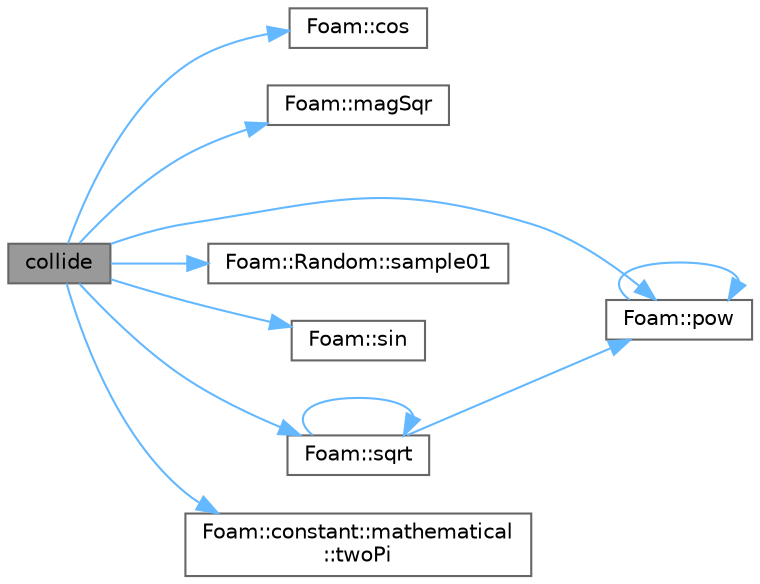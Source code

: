 digraph "collide"
{
 // LATEX_PDF_SIZE
  bgcolor="transparent";
  edge [fontname=Helvetica,fontsize=10,labelfontname=Helvetica,labelfontsize=10];
  node [fontname=Helvetica,fontsize=10,shape=box,height=0.2,width=0.4];
  rankdir="LR";
  Node1 [id="Node000001",label="collide",height=0.2,width=0.4,color="gray40", fillcolor="grey60", style="filled", fontcolor="black",tooltip=" "];
  Node1 -> Node2 [id="edge1_Node000001_Node000002",color="steelblue1",style="solid",tooltip=" "];
  Node2 [id="Node000002",label="Foam::cos",height=0.2,width=0.4,color="grey40", fillcolor="white", style="filled",URL="$namespaceFoam.html#aebb41a148f7cf44b63e12f69e487e49f",tooltip=" "];
  Node1 -> Node3 [id="edge2_Node000001_Node000003",color="steelblue1",style="solid",tooltip=" "];
  Node3 [id="Node000003",label="Foam::magSqr",height=0.2,width=0.4,color="grey40", fillcolor="white", style="filled",URL="$namespaceFoam.html#aea671360975cf54141f555a789ce3148",tooltip=" "];
  Node1 -> Node4 [id="edge3_Node000001_Node000004",color="steelblue1",style="solid",tooltip=" "];
  Node4 [id="Node000004",label="Foam::pow",height=0.2,width=0.4,color="grey40", fillcolor="white", style="filled",URL="$namespaceFoam.html#a7500c8e9d27a442adc75e287de074c7c",tooltip=" "];
  Node4 -> Node4 [id="edge4_Node000004_Node000004",color="steelblue1",style="solid",tooltip=" "];
  Node1 -> Node5 [id="edge5_Node000001_Node000005",color="steelblue1",style="solid",tooltip=" "];
  Node5 [id="Node000005",label="Foam::Random::sample01",height=0.2,width=0.4,color="grey40", fillcolor="white", style="filled",URL="$classFoam_1_1Random.html#a69e8ec3910ef84b36df7af5b8e692c0a",tooltip=" "];
  Node1 -> Node6 [id="edge6_Node000001_Node000006",color="steelblue1",style="solid",tooltip=" "];
  Node6 [id="Node000006",label="Foam::sin",height=0.2,width=0.4,color="grey40", fillcolor="white", style="filled",URL="$namespaceFoam.html#a4517d680df5510934705011b30dcefa6",tooltip=" "];
  Node1 -> Node7 [id="edge7_Node000001_Node000007",color="steelblue1",style="solid",tooltip=" "];
  Node7 [id="Node000007",label="Foam::sqrt",height=0.2,width=0.4,color="grey40", fillcolor="white", style="filled",URL="$namespaceFoam.html#a8616bd62eebf2342a80222fecb1bda71",tooltip=" "];
  Node7 -> Node4 [id="edge8_Node000007_Node000004",color="steelblue1",style="solid",tooltip=" "];
  Node7 -> Node7 [id="edge9_Node000007_Node000007",color="steelblue1",style="solid",tooltip=" "];
  Node1 -> Node8 [id="edge10_Node000001_Node000008",color="steelblue1",style="solid",tooltip=" "];
  Node8 [id="Node000008",label="Foam::constant::mathematical\l::twoPi",height=0.2,width=0.4,color="grey40", fillcolor="white", style="filled",URL="$namespaceFoam_1_1constant_1_1mathematical.html#ad9e5ddf5862462196c9159f5d761e93a",tooltip=" "];
}
